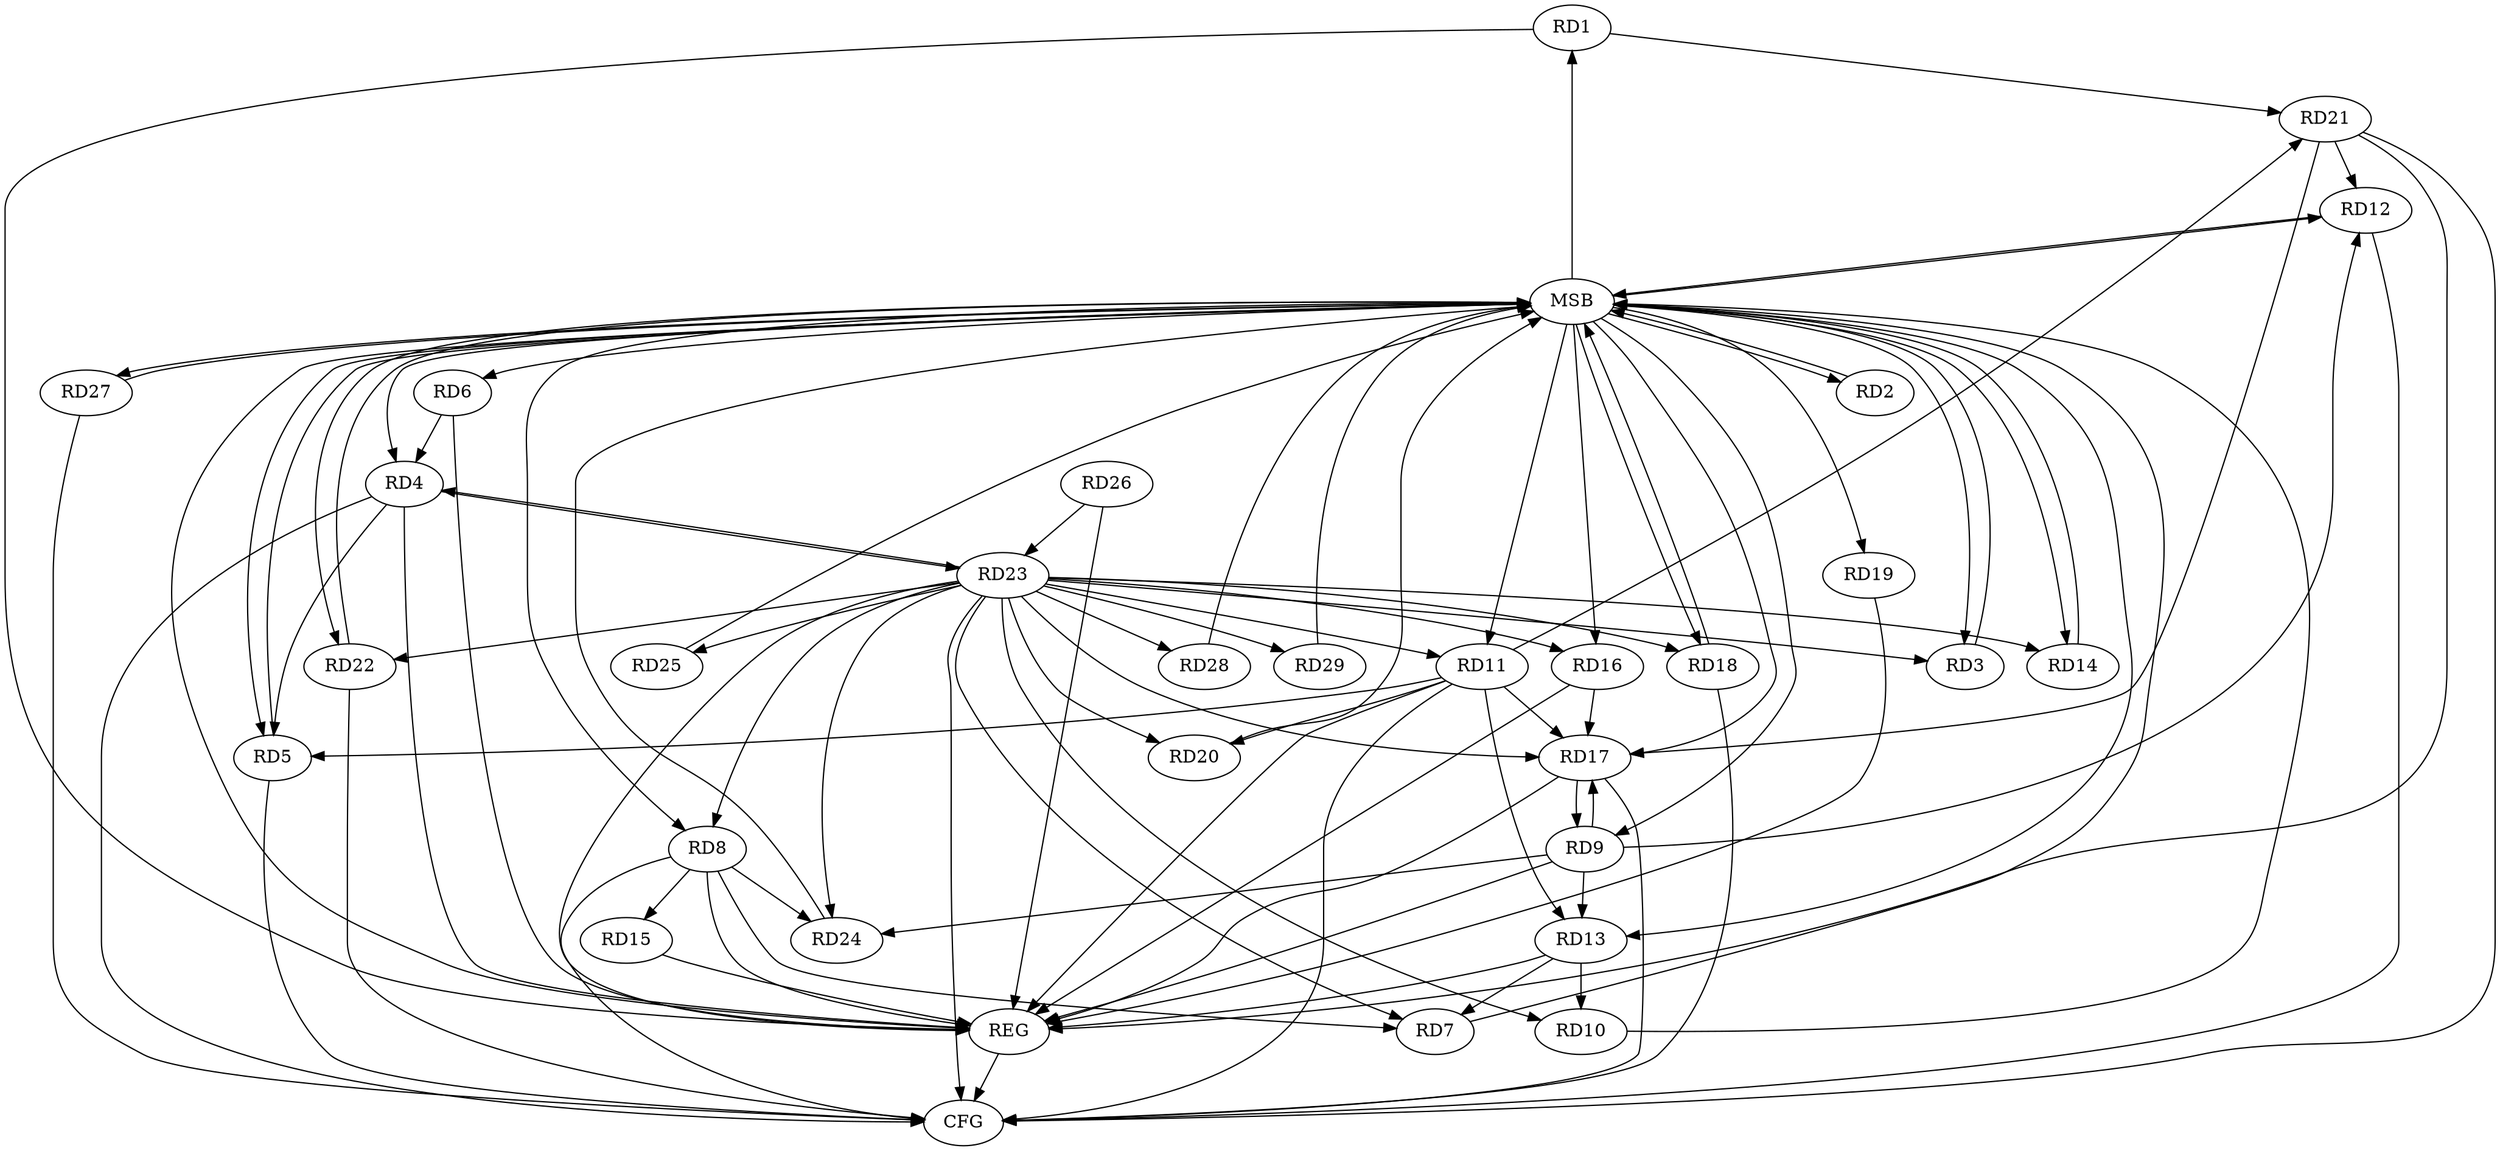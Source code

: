strict digraph G {
  RD1 [ label="RD1" ];
  RD2 [ label="RD2" ];
  RD3 [ label="RD3" ];
  RD4 [ label="RD4" ];
  RD5 [ label="RD5" ];
  RD6 [ label="RD6" ];
  RD7 [ label="RD7" ];
  RD8 [ label="RD8" ];
  RD9 [ label="RD9" ];
  RD10 [ label="RD10" ];
  RD11 [ label="RD11" ];
  RD12 [ label="RD12" ];
  RD13 [ label="RD13" ];
  RD14 [ label="RD14" ];
  RD15 [ label="RD15" ];
  RD16 [ label="RD16" ];
  RD17 [ label="RD17" ];
  RD18 [ label="RD18" ];
  RD19 [ label="RD19" ];
  RD20 [ label="RD20" ];
  RD21 [ label="RD21" ];
  RD22 [ label="RD22" ];
  RD23 [ label="RD23" ];
  RD24 [ label="RD24" ];
  RD25 [ label="RD25" ];
  RD26 [ label="RD26" ];
  RD27 [ label="RD27" ];
  RD28 [ label="RD28" ];
  RD29 [ label="RD29" ];
  REG [ label="REG" ];
  MSB [ label="MSB" ];
  CFG [ label="CFG" ];
  RD1 -> RD21;
  RD4 -> RD5;
  RD6 -> RD4;
  RD4 -> RD23;
  RD23 -> RD4;
  RD11 -> RD5;
  RD8 -> RD7;
  RD13 -> RD7;
  RD23 -> RD7;
  RD8 -> RD15;
  RD8 -> RD24;
  RD9 -> RD12;
  RD9 -> RD13;
  RD9 -> RD17;
  RD17 -> RD9;
  RD9 -> RD24;
  RD13 -> RD10;
  RD23 -> RD10;
  RD11 -> RD13;
  RD11 -> RD17;
  RD11 -> RD20;
  RD11 -> RD21;
  RD21 -> RD12;
  RD16 -> RD17;
  RD21 -> RD17;
  RD23 -> RD20;
  RD23 -> RD24;
  RD26 -> RD23;
  RD23 -> RD29;
  RD1 -> REG;
  RD4 -> REG;
  RD6 -> REG;
  RD8 -> REG;
  RD9 -> REG;
  RD11 -> REG;
  RD13 -> REG;
  RD15 -> REG;
  RD16 -> REG;
  RD17 -> REG;
  RD19 -> REG;
  RD21 -> REG;
  RD23 -> REG;
  RD26 -> REG;
  RD2 -> MSB;
  MSB -> RD4;
  MSB -> RD5;
  MSB -> REG;
  RD3 -> MSB;
  MSB -> RD2;
  MSB -> RD14;
  MSB -> RD27;
  RD5 -> MSB;
  MSB -> RD3;
  MSB -> RD16;
  MSB -> RD17;
  MSB -> RD22;
  RD7 -> MSB;
  RD10 -> MSB;
  MSB -> RD6;
  MSB -> RD9;
  MSB -> RD11;
  RD12 -> MSB;
  MSB -> RD13;
  RD14 -> MSB;
  MSB -> RD19;
  RD18 -> MSB;
  MSB -> RD1;
  RD20 -> MSB;
  MSB -> RD12;
  RD22 -> MSB;
  MSB -> RD18;
  RD24 -> MSB;
  RD25 -> MSB;
  MSB -> RD8;
  RD27 -> MSB;
  RD28 -> MSB;
  RD29 -> MSB;
  RD27 -> CFG;
  RD17 -> CFG;
  RD21 -> CFG;
  RD18 -> CFG;
  RD4 -> CFG;
  RD12 -> CFG;
  RD8 -> CFG;
  RD22 -> CFG;
  RD5 -> CFG;
  RD23 -> CFG;
  RD11 -> CFG;
  REG -> CFG;
  RD23 -> RD25;
  RD23 -> RD11;
  RD23 -> RD18;
  RD23 -> RD3;
  RD23 -> RD28;
  RD23 -> RD16;
  RD23 -> RD22;
  RD23 -> RD8;
  RD23 -> RD17;
  RD23 -> RD14;
}
